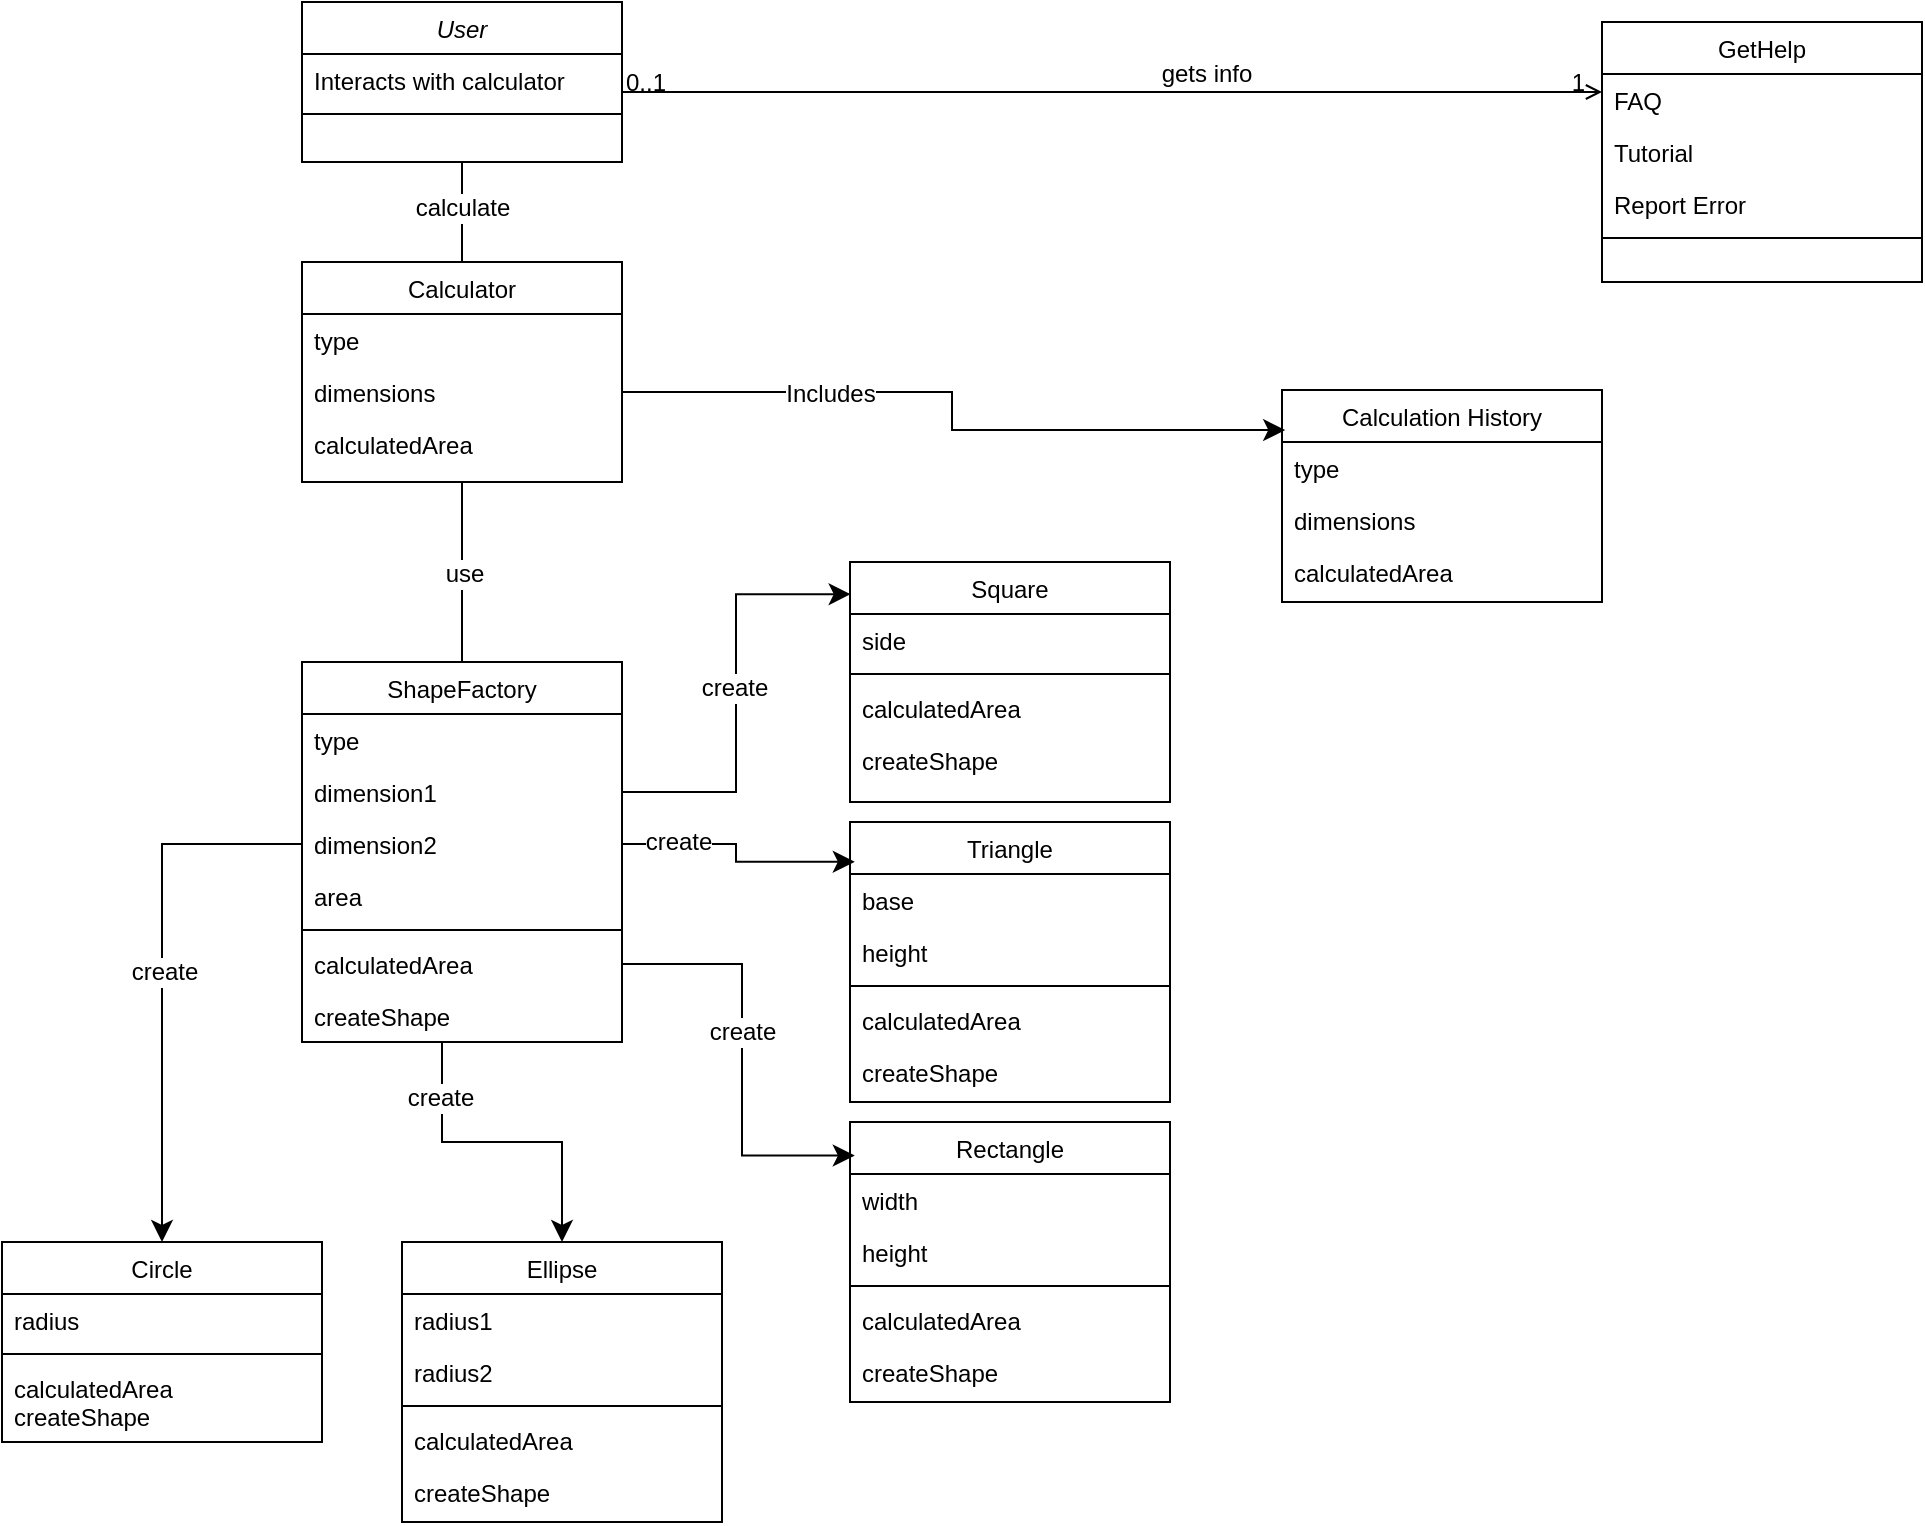 <mxfile version="24.3.1" type="github">
  <diagram id="C5RBs43oDa-KdzZeNtuy" name="Page-1">
    <mxGraphModel dx="2261" dy="822" grid="1" gridSize="10" guides="1" tooltips="1" connect="1" arrows="1" fold="1" page="1" pageScale="1" pageWidth="827" pageHeight="1169" math="0" shadow="0">
      <root>
        <mxCell id="WIyWlLk6GJQsqaUBKTNV-0" />
        <mxCell id="WIyWlLk6GJQsqaUBKTNV-1" parent="WIyWlLk6GJQsqaUBKTNV-0" />
        <mxCell id="zkfFHV4jXpPFQw0GAbJ--0" value="User" style="swimlane;fontStyle=2;align=center;verticalAlign=top;childLayout=stackLayout;horizontal=1;startSize=26;horizontalStack=0;resizeParent=1;resizeLast=0;collapsible=1;marginBottom=0;rounded=0;shadow=0;strokeWidth=1;" parent="WIyWlLk6GJQsqaUBKTNV-1" vertex="1">
          <mxGeometry x="60" y="110" width="160" height="80" as="geometry">
            <mxRectangle x="230" y="140" width="160" height="26" as="alternateBounds" />
          </mxGeometry>
        </mxCell>
        <mxCell id="zkfFHV4jXpPFQw0GAbJ--1" value="Interacts with calculator" style="text;align=left;verticalAlign=top;spacingLeft=4;spacingRight=4;overflow=hidden;rotatable=0;points=[[0,0.5],[1,0.5]];portConstraint=eastwest;" parent="zkfFHV4jXpPFQw0GAbJ--0" vertex="1">
          <mxGeometry y="26" width="160" height="26" as="geometry" />
        </mxCell>
        <mxCell id="zkfFHV4jXpPFQw0GAbJ--4" value="" style="line;html=1;strokeWidth=1;align=left;verticalAlign=middle;spacingTop=-1;spacingLeft=3;spacingRight=3;rotatable=0;labelPosition=right;points=[];portConstraint=eastwest;" parent="zkfFHV4jXpPFQw0GAbJ--0" vertex="1">
          <mxGeometry y="52" width="160" height="8" as="geometry" />
        </mxCell>
        <mxCell id="zkfFHV4jXpPFQw0GAbJ--6" value="Calculator" style="swimlane;fontStyle=0;align=center;verticalAlign=top;childLayout=stackLayout;horizontal=1;startSize=26;horizontalStack=0;resizeParent=1;resizeLast=0;collapsible=1;marginBottom=0;rounded=0;shadow=0;strokeWidth=1;" parent="WIyWlLk6GJQsqaUBKTNV-1" vertex="1">
          <mxGeometry x="60" y="240" width="160" height="110" as="geometry">
            <mxRectangle x="130" y="380" width="160" height="26" as="alternateBounds" />
          </mxGeometry>
        </mxCell>
        <mxCell id="zkfFHV4jXpPFQw0GAbJ--7" value="type" style="text;align=left;verticalAlign=top;spacingLeft=4;spacingRight=4;overflow=hidden;rotatable=0;points=[[0,0.5],[1,0.5]];portConstraint=eastwest;" parent="zkfFHV4jXpPFQw0GAbJ--6" vertex="1">
          <mxGeometry y="26" width="160" height="26" as="geometry" />
        </mxCell>
        <mxCell id="zkfFHV4jXpPFQw0GAbJ--8" value="dimensions" style="text;align=left;verticalAlign=top;spacingLeft=4;spacingRight=4;overflow=hidden;rotatable=0;points=[[0,0.5],[1,0.5]];portConstraint=eastwest;rounded=0;shadow=0;html=0;" parent="zkfFHV4jXpPFQw0GAbJ--6" vertex="1">
          <mxGeometry y="52" width="160" height="26" as="geometry" />
        </mxCell>
        <mxCell id="zkfFHV4jXpPFQw0GAbJ--11" value="calculatedArea" style="text;align=left;verticalAlign=top;spacingLeft=4;spacingRight=4;overflow=hidden;rotatable=0;points=[[0,0.5],[1,0.5]];portConstraint=eastwest;" parent="zkfFHV4jXpPFQw0GAbJ--6" vertex="1">
          <mxGeometry y="78" width="160" height="26" as="geometry" />
        </mxCell>
        <mxCell id="zkfFHV4jXpPFQw0GAbJ--12" value="" style="endArrow=none;endSize=10;endFill=0;shadow=0;strokeWidth=1;rounded=0;curved=0;edgeStyle=elbowEdgeStyle;elbow=horizontal;" parent="WIyWlLk6GJQsqaUBKTNV-1" source="zkfFHV4jXpPFQw0GAbJ--6" target="zkfFHV4jXpPFQw0GAbJ--0" edge="1">
          <mxGeometry width="160" relative="1" as="geometry">
            <mxPoint x="200" y="203" as="sourcePoint" />
            <mxPoint x="200" y="203" as="targetPoint" />
          </mxGeometry>
        </mxCell>
        <mxCell id="xh-2HfI7lwQ8egLjd8nN-85" value="calculate" style="edgeLabel;html=1;align=center;verticalAlign=middle;resizable=0;points=[];fontSize=12;" vertex="1" connectable="0" parent="zkfFHV4jXpPFQw0GAbJ--12">
          <mxGeometry x="0.076" relative="1" as="geometry">
            <mxPoint as="offset" />
          </mxGeometry>
        </mxCell>
        <mxCell id="zkfFHV4jXpPFQw0GAbJ--17" value="GetHelp" style="swimlane;fontStyle=0;align=center;verticalAlign=top;childLayout=stackLayout;horizontal=1;startSize=26;horizontalStack=0;resizeParent=1;resizeLast=0;collapsible=1;marginBottom=0;rounded=0;shadow=0;strokeWidth=1;" parent="WIyWlLk6GJQsqaUBKTNV-1" vertex="1">
          <mxGeometry x="710" y="120" width="160" height="130" as="geometry">
            <mxRectangle x="550" y="140" width="160" height="26" as="alternateBounds" />
          </mxGeometry>
        </mxCell>
        <mxCell id="zkfFHV4jXpPFQw0GAbJ--18" value="FAQ" style="text;align=left;verticalAlign=top;spacingLeft=4;spacingRight=4;overflow=hidden;rotatable=0;points=[[0,0.5],[1,0.5]];portConstraint=eastwest;" parent="zkfFHV4jXpPFQw0GAbJ--17" vertex="1">
          <mxGeometry y="26" width="160" height="26" as="geometry" />
        </mxCell>
        <mxCell id="zkfFHV4jXpPFQw0GAbJ--19" value="Tutorial" style="text;align=left;verticalAlign=top;spacingLeft=4;spacingRight=4;overflow=hidden;rotatable=0;points=[[0,0.5],[1,0.5]];portConstraint=eastwest;rounded=0;shadow=0;html=0;" parent="zkfFHV4jXpPFQw0GAbJ--17" vertex="1">
          <mxGeometry y="52" width="160" height="26" as="geometry" />
        </mxCell>
        <mxCell id="zkfFHV4jXpPFQw0GAbJ--20" value="Report Error" style="text;align=left;verticalAlign=top;spacingLeft=4;spacingRight=4;overflow=hidden;rotatable=0;points=[[0,0.5],[1,0.5]];portConstraint=eastwest;rounded=0;shadow=0;html=0;" parent="zkfFHV4jXpPFQw0GAbJ--17" vertex="1">
          <mxGeometry y="78" width="160" height="26" as="geometry" />
        </mxCell>
        <mxCell id="zkfFHV4jXpPFQw0GAbJ--23" value="" style="line;html=1;strokeWidth=1;align=left;verticalAlign=middle;spacingTop=-1;spacingLeft=3;spacingRight=3;rotatable=0;labelPosition=right;points=[];portConstraint=eastwest;" parent="zkfFHV4jXpPFQw0GAbJ--17" vertex="1">
          <mxGeometry y="104" width="160" height="8" as="geometry" />
        </mxCell>
        <mxCell id="zkfFHV4jXpPFQw0GAbJ--26" value="" style="endArrow=open;shadow=0;strokeWidth=1;rounded=0;curved=0;endFill=1;edgeStyle=elbowEdgeStyle;elbow=vertical;" parent="WIyWlLk6GJQsqaUBKTNV-1" source="zkfFHV4jXpPFQw0GAbJ--0" target="zkfFHV4jXpPFQw0GAbJ--17" edge="1">
          <mxGeometry x="0.5" y="41" relative="1" as="geometry">
            <mxPoint x="380" y="192" as="sourcePoint" />
            <mxPoint x="540" y="192" as="targetPoint" />
            <mxPoint x="-40" y="32" as="offset" />
          </mxGeometry>
        </mxCell>
        <mxCell id="zkfFHV4jXpPFQw0GAbJ--27" value="0..1" style="resizable=0;align=left;verticalAlign=bottom;labelBackgroundColor=none;fontSize=12;" parent="zkfFHV4jXpPFQw0GAbJ--26" connectable="0" vertex="1">
          <mxGeometry x="-1" relative="1" as="geometry">
            <mxPoint y="4" as="offset" />
          </mxGeometry>
        </mxCell>
        <mxCell id="zkfFHV4jXpPFQw0GAbJ--28" value="1" style="resizable=0;align=right;verticalAlign=bottom;labelBackgroundColor=none;fontSize=12;" parent="zkfFHV4jXpPFQw0GAbJ--26" connectable="0" vertex="1">
          <mxGeometry x="1" relative="1" as="geometry">
            <mxPoint x="-7" y="4" as="offset" />
          </mxGeometry>
        </mxCell>
        <mxCell id="zkfFHV4jXpPFQw0GAbJ--29" value="gets info" style="text;html=1;resizable=0;points=[];;align=center;verticalAlign=middle;labelBackgroundColor=none;rounded=0;shadow=0;strokeWidth=1;fontSize=12;" parent="zkfFHV4jXpPFQw0GAbJ--26" vertex="1" connectable="0">
          <mxGeometry x="0.5" y="49" relative="1" as="geometry">
            <mxPoint x="-76" y="40" as="offset" />
          </mxGeometry>
        </mxCell>
        <mxCell id="xh-2HfI7lwQ8egLjd8nN-17" style="edgeStyle=none;curved=1;rounded=0;orthogonalLoop=1;jettySize=auto;html=1;exitX=0.5;exitY=0;exitDx=0;exitDy=0;entryX=0.5;entryY=1;entryDx=0;entryDy=0;fontSize=12;startSize=8;endSize=8;endArrow=none;endFill=0;" edge="1" parent="WIyWlLk6GJQsqaUBKTNV-1" source="xh-2HfI7lwQ8egLjd8nN-7" target="zkfFHV4jXpPFQw0GAbJ--6">
          <mxGeometry relative="1" as="geometry" />
        </mxCell>
        <mxCell id="xh-2HfI7lwQ8egLjd8nN-84" value="use" style="edgeLabel;html=1;align=center;verticalAlign=middle;resizable=0;points=[];fontSize=12;" vertex="1" connectable="0" parent="xh-2HfI7lwQ8egLjd8nN-17">
          <mxGeometry x="-0.017" y="-1" relative="1" as="geometry">
            <mxPoint as="offset" />
          </mxGeometry>
        </mxCell>
        <mxCell id="xh-2HfI7lwQ8egLjd8nN-7" value="ShapeFactory" style="swimlane;fontStyle=0;align=center;verticalAlign=top;childLayout=stackLayout;horizontal=1;startSize=26;horizontalStack=0;resizeParent=1;resizeLast=0;collapsible=1;marginBottom=0;rounded=0;shadow=0;strokeWidth=1;" vertex="1" parent="WIyWlLk6GJQsqaUBKTNV-1">
          <mxGeometry x="60" y="440" width="160" height="190" as="geometry">
            <mxRectangle x="550" y="140" width="160" height="26" as="alternateBounds" />
          </mxGeometry>
        </mxCell>
        <mxCell id="xh-2HfI7lwQ8egLjd8nN-8" value="type" style="text;align=left;verticalAlign=top;spacingLeft=4;spacingRight=4;overflow=hidden;rotatable=0;points=[[0,0.5],[1,0.5]];portConstraint=eastwest;" vertex="1" parent="xh-2HfI7lwQ8egLjd8nN-7">
          <mxGeometry y="26" width="160" height="26" as="geometry" />
        </mxCell>
        <mxCell id="xh-2HfI7lwQ8egLjd8nN-9" value="dimension1" style="text;align=left;verticalAlign=top;spacingLeft=4;spacingRight=4;overflow=hidden;rotatable=0;points=[[0,0.5],[1,0.5]];portConstraint=eastwest;rounded=0;shadow=0;html=0;" vertex="1" parent="xh-2HfI7lwQ8egLjd8nN-7">
          <mxGeometry y="52" width="160" height="26" as="geometry" />
        </mxCell>
        <mxCell id="xh-2HfI7lwQ8egLjd8nN-10" value="dimension2" style="text;align=left;verticalAlign=top;spacingLeft=4;spacingRight=4;overflow=hidden;rotatable=0;points=[[0,0.5],[1,0.5]];portConstraint=eastwest;rounded=0;shadow=0;html=0;" vertex="1" parent="xh-2HfI7lwQ8egLjd8nN-7">
          <mxGeometry y="78" width="160" height="26" as="geometry" />
        </mxCell>
        <mxCell id="xh-2HfI7lwQ8egLjd8nN-11" value="area" style="text;align=left;verticalAlign=top;spacingLeft=4;spacingRight=4;overflow=hidden;rotatable=0;points=[[0,0.5],[1,0.5]];portConstraint=eastwest;rounded=0;shadow=0;html=0;" vertex="1" parent="xh-2HfI7lwQ8egLjd8nN-7">
          <mxGeometry y="104" width="160" height="26" as="geometry" />
        </mxCell>
        <mxCell id="xh-2HfI7lwQ8egLjd8nN-13" value="" style="line;html=1;strokeWidth=1;align=left;verticalAlign=middle;spacingTop=-1;spacingLeft=3;spacingRight=3;rotatable=0;labelPosition=right;points=[];portConstraint=eastwest;" vertex="1" parent="xh-2HfI7lwQ8egLjd8nN-7">
          <mxGeometry y="130" width="160" height="8" as="geometry" />
        </mxCell>
        <mxCell id="xh-2HfI7lwQ8egLjd8nN-14" value="calculatedArea" style="text;align=left;verticalAlign=top;spacingLeft=4;spacingRight=4;overflow=hidden;rotatable=0;points=[[0,0.5],[1,0.5]];portConstraint=eastwest;" vertex="1" parent="xh-2HfI7lwQ8egLjd8nN-7">
          <mxGeometry y="138" width="160" height="26" as="geometry" />
        </mxCell>
        <mxCell id="xh-2HfI7lwQ8egLjd8nN-15" value="createShape" style="text;align=left;verticalAlign=top;spacingLeft=4;spacingRight=4;overflow=hidden;rotatable=0;points=[[0,0.5],[1,0.5]];portConstraint=eastwest;" vertex="1" parent="xh-2HfI7lwQ8egLjd8nN-7">
          <mxGeometry y="164" width="160" height="26" as="geometry" />
        </mxCell>
        <mxCell id="xh-2HfI7lwQ8egLjd8nN-18" value="Circle" style="swimlane;fontStyle=0;align=center;verticalAlign=top;childLayout=stackLayout;horizontal=1;startSize=26;horizontalStack=0;resizeParent=1;resizeLast=0;collapsible=1;marginBottom=0;rounded=0;shadow=0;strokeWidth=1;" vertex="1" parent="WIyWlLk6GJQsqaUBKTNV-1">
          <mxGeometry x="-90" y="730" width="160" height="100" as="geometry">
            <mxRectangle x="550" y="140" width="160" height="26" as="alternateBounds" />
          </mxGeometry>
        </mxCell>
        <mxCell id="xh-2HfI7lwQ8egLjd8nN-19" value="radius" style="text;align=left;verticalAlign=top;spacingLeft=4;spacingRight=4;overflow=hidden;rotatable=0;points=[[0,0.5],[1,0.5]];portConstraint=eastwest;" vertex="1" parent="xh-2HfI7lwQ8egLjd8nN-18">
          <mxGeometry y="26" width="160" height="26" as="geometry" />
        </mxCell>
        <mxCell id="xh-2HfI7lwQ8egLjd8nN-23" value="" style="line;html=1;strokeWidth=1;align=left;verticalAlign=middle;spacingTop=-1;spacingLeft=3;spacingRight=3;rotatable=0;labelPosition=right;points=[];portConstraint=eastwest;" vertex="1" parent="xh-2HfI7lwQ8egLjd8nN-18">
          <mxGeometry y="52" width="160" height="8" as="geometry" />
        </mxCell>
        <mxCell id="xh-2HfI7lwQ8egLjd8nN-24" value="calculatedArea&#xa;createShape" style="text;align=left;verticalAlign=top;spacingLeft=4;spacingRight=4;overflow=hidden;rotatable=0;points=[[0,0.5],[1,0.5]];portConstraint=eastwest;" vertex="1" parent="xh-2HfI7lwQ8egLjd8nN-18">
          <mxGeometry y="60" width="160" height="40" as="geometry" />
        </mxCell>
        <mxCell id="xh-2HfI7lwQ8egLjd8nN-30" value="Ellipse" style="swimlane;fontStyle=0;align=center;verticalAlign=top;childLayout=stackLayout;horizontal=1;startSize=26;horizontalStack=0;resizeParent=1;resizeLast=0;collapsible=1;marginBottom=0;rounded=0;shadow=0;strokeWidth=1;" vertex="1" parent="WIyWlLk6GJQsqaUBKTNV-1">
          <mxGeometry x="110" y="730" width="160" height="140" as="geometry">
            <mxRectangle x="550" y="140" width="160" height="26" as="alternateBounds" />
          </mxGeometry>
        </mxCell>
        <mxCell id="xh-2HfI7lwQ8egLjd8nN-31" value="radius1" style="text;align=left;verticalAlign=top;spacingLeft=4;spacingRight=4;overflow=hidden;rotatable=0;points=[[0,0.5],[1,0.5]];portConstraint=eastwest;" vertex="1" parent="xh-2HfI7lwQ8egLjd8nN-30">
          <mxGeometry y="26" width="160" height="26" as="geometry" />
        </mxCell>
        <mxCell id="xh-2HfI7lwQ8egLjd8nN-32" value="radius2" style="text;align=left;verticalAlign=top;spacingLeft=4;spacingRight=4;overflow=hidden;rotatable=0;points=[[0,0.5],[1,0.5]];portConstraint=eastwest;rounded=0;shadow=0;html=0;" vertex="1" parent="xh-2HfI7lwQ8egLjd8nN-30">
          <mxGeometry y="52" width="160" height="26" as="geometry" />
        </mxCell>
        <mxCell id="xh-2HfI7lwQ8egLjd8nN-35" value="" style="line;html=1;strokeWidth=1;align=left;verticalAlign=middle;spacingTop=-1;spacingLeft=3;spacingRight=3;rotatable=0;labelPosition=right;points=[];portConstraint=eastwest;" vertex="1" parent="xh-2HfI7lwQ8egLjd8nN-30">
          <mxGeometry y="78" width="160" height="8" as="geometry" />
        </mxCell>
        <mxCell id="xh-2HfI7lwQ8egLjd8nN-36" value="calculatedArea" style="text;align=left;verticalAlign=top;spacingLeft=4;spacingRight=4;overflow=hidden;rotatable=0;points=[[0,0.5],[1,0.5]];portConstraint=eastwest;" vertex="1" parent="xh-2HfI7lwQ8egLjd8nN-30">
          <mxGeometry y="86" width="160" height="26" as="geometry" />
        </mxCell>
        <mxCell id="xh-2HfI7lwQ8egLjd8nN-37" value="createShape" style="text;align=left;verticalAlign=top;spacingLeft=4;spacingRight=4;overflow=hidden;rotatable=0;points=[[0,0.5],[1,0.5]];portConstraint=eastwest;" vertex="1" parent="xh-2HfI7lwQ8egLjd8nN-30">
          <mxGeometry y="112" width="160" height="26" as="geometry" />
        </mxCell>
        <mxCell id="xh-2HfI7lwQ8egLjd8nN-39" value="Rectangle" style="swimlane;fontStyle=0;align=center;verticalAlign=top;childLayout=stackLayout;horizontal=1;startSize=26;horizontalStack=0;resizeParent=1;resizeLast=0;collapsible=1;marginBottom=0;rounded=0;shadow=0;strokeWidth=1;" vertex="1" parent="WIyWlLk6GJQsqaUBKTNV-1">
          <mxGeometry x="334" y="670" width="160" height="140" as="geometry">
            <mxRectangle x="550" y="140" width="160" height="26" as="alternateBounds" />
          </mxGeometry>
        </mxCell>
        <mxCell id="xh-2HfI7lwQ8egLjd8nN-40" value="width" style="text;align=left;verticalAlign=top;spacingLeft=4;spacingRight=4;overflow=hidden;rotatable=0;points=[[0,0.5],[1,0.5]];portConstraint=eastwest;" vertex="1" parent="xh-2HfI7lwQ8egLjd8nN-39">
          <mxGeometry y="26" width="160" height="26" as="geometry" />
        </mxCell>
        <mxCell id="xh-2HfI7lwQ8egLjd8nN-41" value="height" style="text;align=left;verticalAlign=top;spacingLeft=4;spacingRight=4;overflow=hidden;rotatable=0;points=[[0,0.5],[1,0.5]];portConstraint=eastwest;rounded=0;shadow=0;html=0;" vertex="1" parent="xh-2HfI7lwQ8egLjd8nN-39">
          <mxGeometry y="52" width="160" height="26" as="geometry" />
        </mxCell>
        <mxCell id="xh-2HfI7lwQ8egLjd8nN-42" value="" style="line;html=1;strokeWidth=1;align=left;verticalAlign=middle;spacingTop=-1;spacingLeft=3;spacingRight=3;rotatable=0;labelPosition=right;points=[];portConstraint=eastwest;" vertex="1" parent="xh-2HfI7lwQ8egLjd8nN-39">
          <mxGeometry y="78" width="160" height="8" as="geometry" />
        </mxCell>
        <mxCell id="xh-2HfI7lwQ8egLjd8nN-43" value="calculatedArea" style="text;align=left;verticalAlign=top;spacingLeft=4;spacingRight=4;overflow=hidden;rotatable=0;points=[[0,0.5],[1,0.5]];portConstraint=eastwest;" vertex="1" parent="xh-2HfI7lwQ8egLjd8nN-39">
          <mxGeometry y="86" width="160" height="26" as="geometry" />
        </mxCell>
        <mxCell id="xh-2HfI7lwQ8egLjd8nN-44" value="createShape" style="text;align=left;verticalAlign=top;spacingLeft=4;spacingRight=4;overflow=hidden;rotatable=0;points=[[0,0.5],[1,0.5]];portConstraint=eastwest;" vertex="1" parent="xh-2HfI7lwQ8egLjd8nN-39">
          <mxGeometry y="112" width="160" height="26" as="geometry" />
        </mxCell>
        <mxCell id="xh-2HfI7lwQ8egLjd8nN-45" value="Square" style="swimlane;fontStyle=0;align=center;verticalAlign=top;childLayout=stackLayout;horizontal=1;startSize=26;horizontalStack=0;resizeParent=1;resizeLast=0;collapsible=1;marginBottom=0;rounded=0;shadow=0;strokeWidth=1;" vertex="1" parent="WIyWlLk6GJQsqaUBKTNV-1">
          <mxGeometry x="334" y="390" width="160" height="120" as="geometry">
            <mxRectangle x="550" y="140" width="160" height="26" as="alternateBounds" />
          </mxGeometry>
        </mxCell>
        <mxCell id="xh-2HfI7lwQ8egLjd8nN-46" value="side" style="text;align=left;verticalAlign=top;spacingLeft=4;spacingRight=4;overflow=hidden;rotatable=0;points=[[0,0.5],[1,0.5]];portConstraint=eastwest;" vertex="1" parent="xh-2HfI7lwQ8egLjd8nN-45">
          <mxGeometry y="26" width="160" height="26" as="geometry" />
        </mxCell>
        <mxCell id="xh-2HfI7lwQ8egLjd8nN-48" value="" style="line;html=1;strokeWidth=1;align=left;verticalAlign=middle;spacingTop=-1;spacingLeft=3;spacingRight=3;rotatable=0;labelPosition=right;points=[];portConstraint=eastwest;" vertex="1" parent="xh-2HfI7lwQ8egLjd8nN-45">
          <mxGeometry y="52" width="160" height="8" as="geometry" />
        </mxCell>
        <mxCell id="xh-2HfI7lwQ8egLjd8nN-49" value="calculatedArea" style="text;align=left;verticalAlign=top;spacingLeft=4;spacingRight=4;overflow=hidden;rotatable=0;points=[[0,0.5],[1,0.5]];portConstraint=eastwest;" vertex="1" parent="xh-2HfI7lwQ8egLjd8nN-45">
          <mxGeometry y="60" width="160" height="26" as="geometry" />
        </mxCell>
        <mxCell id="xh-2HfI7lwQ8egLjd8nN-50" value="createShape" style="text;align=left;verticalAlign=top;spacingLeft=4;spacingRight=4;overflow=hidden;rotatable=0;points=[[0,0.5],[1,0.5]];portConstraint=eastwest;" vertex="1" parent="xh-2HfI7lwQ8egLjd8nN-45">
          <mxGeometry y="86" width="160" height="26" as="geometry" />
        </mxCell>
        <mxCell id="xh-2HfI7lwQ8egLjd8nN-56" value="Triangle" style="swimlane;fontStyle=0;align=center;verticalAlign=top;childLayout=stackLayout;horizontal=1;startSize=26;horizontalStack=0;resizeParent=1;resizeLast=0;collapsible=1;marginBottom=0;rounded=0;shadow=0;strokeWidth=1;" vertex="1" parent="WIyWlLk6GJQsqaUBKTNV-1">
          <mxGeometry x="334" y="520" width="160" height="140" as="geometry">
            <mxRectangle x="550" y="140" width="160" height="26" as="alternateBounds" />
          </mxGeometry>
        </mxCell>
        <mxCell id="xh-2HfI7lwQ8egLjd8nN-57" value="base" style="text;align=left;verticalAlign=top;spacingLeft=4;spacingRight=4;overflow=hidden;rotatable=0;points=[[0,0.5],[1,0.5]];portConstraint=eastwest;" vertex="1" parent="xh-2HfI7lwQ8egLjd8nN-56">
          <mxGeometry y="26" width="160" height="26" as="geometry" />
        </mxCell>
        <mxCell id="xh-2HfI7lwQ8egLjd8nN-58" value="height" style="text;align=left;verticalAlign=top;spacingLeft=4;spacingRight=4;overflow=hidden;rotatable=0;points=[[0,0.5],[1,0.5]];portConstraint=eastwest;rounded=0;shadow=0;html=0;" vertex="1" parent="xh-2HfI7lwQ8egLjd8nN-56">
          <mxGeometry y="52" width="160" height="26" as="geometry" />
        </mxCell>
        <mxCell id="xh-2HfI7lwQ8egLjd8nN-59" value="" style="line;html=1;strokeWidth=1;align=left;verticalAlign=middle;spacingTop=-1;spacingLeft=3;spacingRight=3;rotatable=0;labelPosition=right;points=[];portConstraint=eastwest;" vertex="1" parent="xh-2HfI7lwQ8egLjd8nN-56">
          <mxGeometry y="78" width="160" height="8" as="geometry" />
        </mxCell>
        <mxCell id="xh-2HfI7lwQ8egLjd8nN-60" value="calculatedArea" style="text;align=left;verticalAlign=top;spacingLeft=4;spacingRight=4;overflow=hidden;rotatable=0;points=[[0,0.5],[1,0.5]];portConstraint=eastwest;" vertex="1" parent="xh-2HfI7lwQ8egLjd8nN-56">
          <mxGeometry y="86" width="160" height="26" as="geometry" />
        </mxCell>
        <mxCell id="xh-2HfI7lwQ8egLjd8nN-61" value="createShape" style="text;align=left;verticalAlign=top;spacingLeft=4;spacingRight=4;overflow=hidden;rotatable=0;points=[[0,0.5],[1,0.5]];portConstraint=eastwest;" vertex="1" parent="xh-2HfI7lwQ8egLjd8nN-56">
          <mxGeometry y="112" width="160" height="26" as="geometry" />
        </mxCell>
        <mxCell id="xh-2HfI7lwQ8egLjd8nN-62" style="edgeStyle=orthogonalEdgeStyle;rounded=0;orthogonalLoop=1;jettySize=auto;html=1;entryX=0.5;entryY=0;entryDx=0;entryDy=0;fontSize=12;startSize=8;endSize=8;" edge="1" parent="WIyWlLk6GJQsqaUBKTNV-1" source="xh-2HfI7lwQ8egLjd8nN-10" target="xh-2HfI7lwQ8egLjd8nN-18">
          <mxGeometry relative="1" as="geometry" />
        </mxCell>
        <mxCell id="xh-2HfI7lwQ8egLjd8nN-79" value="create" style="edgeLabel;html=1;align=center;verticalAlign=middle;resizable=0;points=[];fontSize=12;" vertex="1" connectable="0" parent="xh-2HfI7lwQ8egLjd8nN-62">
          <mxGeometry x="-0.003" y="1" relative="1" as="geometry">
            <mxPoint as="offset" />
          </mxGeometry>
        </mxCell>
        <mxCell id="xh-2HfI7lwQ8egLjd8nN-63" style="edgeStyle=orthogonalEdgeStyle;rounded=0;orthogonalLoop=1;jettySize=auto;html=1;entryX=0.5;entryY=0;entryDx=0;entryDy=0;fontSize=12;startSize=8;endSize=8;" edge="1" parent="WIyWlLk6GJQsqaUBKTNV-1" source="xh-2HfI7lwQ8egLjd8nN-15" target="xh-2HfI7lwQ8egLjd8nN-30">
          <mxGeometry relative="1" as="geometry">
            <Array as="points">
              <mxPoint x="130" y="680" />
              <mxPoint x="190" y="680" />
            </Array>
          </mxGeometry>
        </mxCell>
        <mxCell id="xh-2HfI7lwQ8egLjd8nN-80" value="create" style="edgeLabel;html=1;align=center;verticalAlign=middle;resizable=0;points=[];fontSize=12;" vertex="1" connectable="0" parent="xh-2HfI7lwQ8egLjd8nN-63">
          <mxGeometry x="-0.652" y="-1" relative="1" as="geometry">
            <mxPoint as="offset" />
          </mxGeometry>
        </mxCell>
        <mxCell id="xh-2HfI7lwQ8egLjd8nN-67" style="edgeStyle=orthogonalEdgeStyle;rounded=0;orthogonalLoop=1;jettySize=auto;html=1;entryX=0.015;entryY=0.142;entryDx=0;entryDy=0;entryPerimeter=0;fontSize=12;startSize=8;endSize=8;" edge="1" parent="WIyWlLk6GJQsqaUBKTNV-1" source="xh-2HfI7lwQ8egLjd8nN-10" target="xh-2HfI7lwQ8egLjd8nN-56">
          <mxGeometry relative="1" as="geometry" />
        </mxCell>
        <mxCell id="xh-2HfI7lwQ8egLjd8nN-82" value="create" style="edgeLabel;html=1;align=center;verticalAlign=middle;resizable=0;points=[];fontSize=12;" vertex="1" connectable="0" parent="xh-2HfI7lwQ8egLjd8nN-67">
          <mxGeometry x="-0.562" y="1" relative="1" as="geometry">
            <mxPoint as="offset" />
          </mxGeometry>
        </mxCell>
        <mxCell id="xh-2HfI7lwQ8egLjd8nN-68" style="edgeStyle=orthogonalEdgeStyle;rounded=0;orthogonalLoop=1;jettySize=auto;html=1;entryX=0.015;entryY=0.12;entryDx=0;entryDy=0;entryPerimeter=0;fontSize=12;startSize=8;endSize=8;" edge="1" parent="WIyWlLk6GJQsqaUBKTNV-1" source="xh-2HfI7lwQ8egLjd8nN-14" target="xh-2HfI7lwQ8egLjd8nN-39">
          <mxGeometry relative="1" as="geometry">
            <Array as="points">
              <mxPoint x="280" y="591" />
              <mxPoint x="280" y="687" />
            </Array>
          </mxGeometry>
        </mxCell>
        <mxCell id="xh-2HfI7lwQ8egLjd8nN-81" value="create" style="edgeLabel;html=1;align=center;verticalAlign=middle;resizable=0;points=[];fontSize=12;" vertex="1" connectable="0" parent="xh-2HfI7lwQ8egLjd8nN-68">
          <mxGeometry x="-0.117" relative="1" as="geometry">
            <mxPoint as="offset" />
          </mxGeometry>
        </mxCell>
        <mxCell id="xh-2HfI7lwQ8egLjd8nN-69" style="edgeStyle=orthogonalEdgeStyle;rounded=0;orthogonalLoop=1;jettySize=auto;html=1;entryX=0.002;entryY=0.134;entryDx=0;entryDy=0;entryPerimeter=0;fontSize=12;startSize=8;endSize=8;" edge="1" parent="WIyWlLk6GJQsqaUBKTNV-1" source="xh-2HfI7lwQ8egLjd8nN-9" target="xh-2HfI7lwQ8egLjd8nN-45">
          <mxGeometry relative="1" as="geometry" />
        </mxCell>
        <mxCell id="xh-2HfI7lwQ8egLjd8nN-83" value="create" style="edgeLabel;html=1;align=center;verticalAlign=middle;resizable=0;points=[];fontSize=12;" vertex="1" connectable="0" parent="xh-2HfI7lwQ8egLjd8nN-69">
          <mxGeometry x="0.029" y="1" relative="1" as="geometry">
            <mxPoint as="offset" />
          </mxGeometry>
        </mxCell>
        <mxCell id="xh-2HfI7lwQ8egLjd8nN-70" value="Calculation History" style="swimlane;fontStyle=0;align=center;verticalAlign=top;childLayout=stackLayout;horizontal=1;startSize=26;horizontalStack=0;resizeParent=1;resizeLast=0;collapsible=1;marginBottom=0;rounded=0;shadow=0;strokeWidth=1;" vertex="1" parent="WIyWlLk6GJQsqaUBKTNV-1">
          <mxGeometry x="550" y="304" width="160" height="106" as="geometry">
            <mxRectangle x="550" y="140" width="160" height="26" as="alternateBounds" />
          </mxGeometry>
        </mxCell>
        <mxCell id="xh-2HfI7lwQ8egLjd8nN-71" value="type" style="text;align=left;verticalAlign=top;spacingLeft=4;spacingRight=4;overflow=hidden;rotatable=0;points=[[0,0.5],[1,0.5]];portConstraint=eastwest;" vertex="1" parent="xh-2HfI7lwQ8egLjd8nN-70">
          <mxGeometry y="26" width="160" height="26" as="geometry" />
        </mxCell>
        <mxCell id="xh-2HfI7lwQ8egLjd8nN-72" value="dimensions" style="text;align=left;verticalAlign=top;spacingLeft=4;spacingRight=4;overflow=hidden;rotatable=0;points=[[0,0.5],[1,0.5]];portConstraint=eastwest;rounded=0;shadow=0;html=0;" vertex="1" parent="xh-2HfI7lwQ8egLjd8nN-70">
          <mxGeometry y="52" width="160" height="26" as="geometry" />
        </mxCell>
        <mxCell id="xh-2HfI7lwQ8egLjd8nN-73" value="calculatedArea" style="text;align=left;verticalAlign=top;spacingLeft=4;spacingRight=4;overflow=hidden;rotatable=0;points=[[0,0.5],[1,0.5]];portConstraint=eastwest;rounded=0;shadow=0;html=0;" vertex="1" parent="xh-2HfI7lwQ8egLjd8nN-70">
          <mxGeometry y="78" width="160" height="26" as="geometry" />
        </mxCell>
        <mxCell id="xh-2HfI7lwQ8egLjd8nN-86" style="edgeStyle=orthogonalEdgeStyle;rounded=0;orthogonalLoop=1;jettySize=auto;html=1;entryX=0.01;entryY=0.189;entryDx=0;entryDy=0;entryPerimeter=0;fontSize=12;startSize=8;endSize=8;" edge="1" parent="WIyWlLk6GJQsqaUBKTNV-1" source="zkfFHV4jXpPFQw0GAbJ--8" target="xh-2HfI7lwQ8egLjd8nN-70">
          <mxGeometry relative="1" as="geometry" />
        </mxCell>
        <mxCell id="xh-2HfI7lwQ8egLjd8nN-87" value="Includes" style="edgeLabel;html=1;align=center;verticalAlign=middle;resizable=0;points=[];fontSize=12;" vertex="1" connectable="0" parent="xh-2HfI7lwQ8egLjd8nN-86">
          <mxGeometry x="-0.407" y="-1" relative="1" as="geometry">
            <mxPoint as="offset" />
          </mxGeometry>
        </mxCell>
      </root>
    </mxGraphModel>
  </diagram>
</mxfile>
